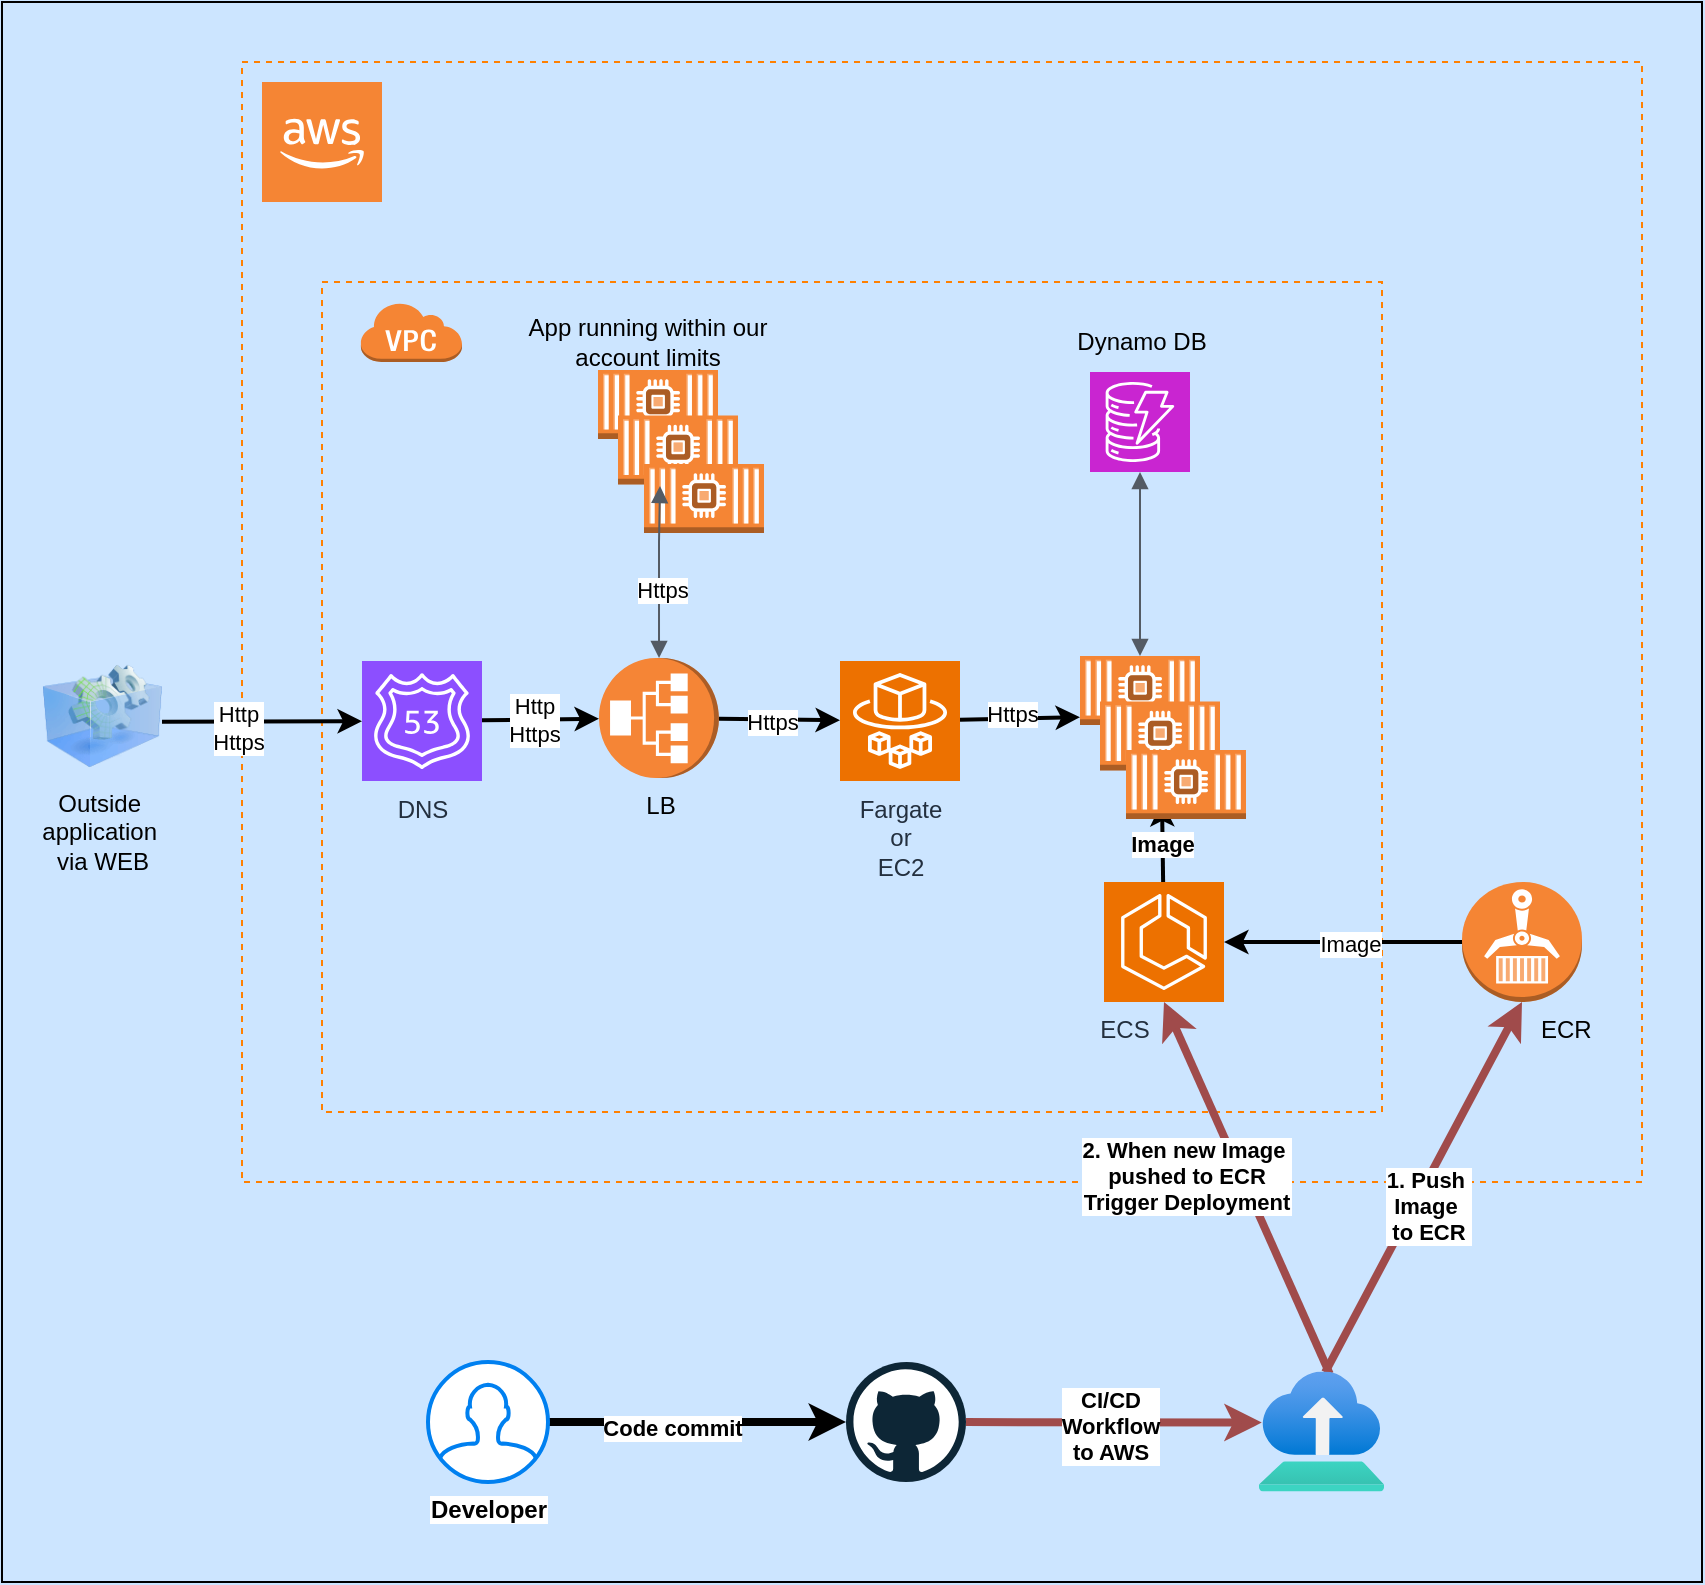 <mxfile>
    <diagram id="xSdYxxqngGiQ2AKgE6oC" name="Page-1">
        <mxGraphModel dx="1839" dy="746" grid="1" gridSize="10" guides="1" tooltips="1" connect="1" arrows="1" fold="1" page="1" pageScale="1" pageWidth="850" pageHeight="1100" background="#CCE5FF" math="0" shadow="0">
            <root>
                <mxCell id="0"/>
                <mxCell id="1" parent="0"/>
                <mxCell id="107" value="" style="rounded=0;whiteSpace=wrap;html=1;fillColor=none;" parent="1" vertex="1">
                    <mxGeometry x="-850" width="850" height="790" as="geometry"/>
                </mxCell>
                <mxCell id="80" value="" style="rounded=0;whiteSpace=wrap;html=1;fillColor=none;dashed=1;strokeColor=#FF8000;" parent="1" vertex="1">
                    <mxGeometry x="-730" y="30" width="700" height="560" as="geometry"/>
                </mxCell>
                <mxCell id="78" value="" style="rounded=0;whiteSpace=wrap;html=1;fillColor=none;dashed=1;strokeColor=#FF8000;" parent="1" vertex="1">
                    <mxGeometry x="-690" y="140" width="530" height="415" as="geometry"/>
                </mxCell>
                <mxCell id="74" value="" style="edgeStyle=none;html=1;strokeWidth=2;" parent="1" target="5" edge="1">
                    <mxGeometry relative="1" as="geometry">
                        <mxPoint x="-770" y="359.906" as="sourcePoint"/>
                    </mxGeometry>
                </mxCell>
                <mxCell id="83" value="Http&lt;div&gt;Https&lt;/div&gt;" style="edgeLabel;html=1;align=center;verticalAlign=middle;resizable=0;points=[];" parent="74" vertex="1" connectable="0">
                    <mxGeometry x="-0.22" y="-3" relative="1" as="geometry">
                        <mxPoint x="-1" as="offset"/>
                    </mxGeometry>
                </mxCell>
                <mxCell id="75" value="" style="edgeStyle=none;html=1;strokeWidth=2;" parent="1" source="5" target="48" edge="1">
                    <mxGeometry relative="1" as="geometry"/>
                </mxCell>
                <mxCell id="84" value="Http&lt;div&gt;Https&lt;/div&gt;" style="edgeLabel;html=1;align=center;verticalAlign=middle;resizable=0;points=[];" parent="75" vertex="1" connectable="0">
                    <mxGeometry x="-0.105" relative="1" as="geometry">
                        <mxPoint as="offset"/>
                    </mxGeometry>
                </mxCell>
                <mxCell id="5" value="DNS" style="sketch=0;points=[[0,0,0],[0.25,0,0],[0.5,0,0],[0.75,0,0],[1,0,0],[0,1,0],[0.25,1,0],[0.5,1,0],[0.75,1,0],[1,1,0],[0,0.25,0],[0,0.5,0],[0,0.75,0],[1,0.25,0],[1,0.5,0],[1,0.75,0]];outlineConnect=0;fontColor=#232F3E;fillColor=#8C4FFF;strokeColor=#ffffff;dashed=0;verticalLabelPosition=bottom;verticalAlign=top;align=center;html=1;fontSize=12;fontStyle=0;aspect=fixed;shape=mxgraph.aws4.resourceIcon;resIcon=mxgraph.aws4.route_53;" parent="1" vertex="1">
                    <mxGeometry x="-670" y="329.5" width="60" height="60" as="geometry"/>
                </mxCell>
                <mxCell id="64" value="" style="edgeStyle=none;html=1;strokeWidth=2;" parent="1" source="7" edge="1">
                    <mxGeometry relative="1" as="geometry">
                        <mxPoint x="-270" y="400" as="targetPoint"/>
                    </mxGeometry>
                </mxCell>
                <mxCell id="65" value="&lt;b&gt;Image&lt;/b&gt;" style="edgeLabel;html=1;align=center;verticalAlign=middle;resizable=0;points=[];" parent="64" vertex="1" connectable="0">
                    <mxGeometry x="-0.044" y="1" relative="1" as="geometry">
                        <mxPoint as="offset"/>
                    </mxGeometry>
                </mxCell>
                <mxCell id="7" value="ECS&amp;nbsp; &amp;nbsp; &amp;nbsp; &amp;nbsp; &amp;nbsp; &amp;nbsp;&amp;nbsp;" style="sketch=0;points=[[0,0,0],[0.25,0,0],[0.5,0,0],[0.75,0,0],[1,0,0],[0,1,0],[0.25,1,0],[0.5,1,0],[0.75,1,0],[1,1,0],[0,0.25,0],[0,0.5,0],[0,0.75,0],[1,0.25,0],[1,0.5,0],[1,0.75,0]];outlineConnect=0;fontColor=#232F3E;fillColor=#ED7100;strokeColor=#ffffff;dashed=0;verticalLabelPosition=bottom;verticalAlign=top;align=center;html=1;fontSize=12;fontStyle=0;aspect=fixed;shape=mxgraph.aws4.resourceIcon;resIcon=mxgraph.aws4.ecs;" parent="1" vertex="1">
                    <mxGeometry x="-299" y="440" width="60" height="60" as="geometry"/>
                </mxCell>
                <mxCell id="6" value="" style="outlineConnect=0;dashed=0;verticalLabelPosition=bottom;verticalAlign=top;align=center;html=1;shape=mxgraph.aws3.virtual_private_cloud;fillColor=#F58534;gradientColor=none;" parent="1" vertex="1">
                    <mxGeometry x="-671" y="150" width="51" height="30" as="geometry"/>
                </mxCell>
                <mxCell id="45" value="60" style="group;movable=1;resizable=1;rotatable=1;deletable=1;editable=1;locked=0;connectable=1;" parent="1" vertex="1" connectable="0">
                    <mxGeometry x="-311" y="327" width="60" height="60" as="geometry"/>
                </mxCell>
                <mxCell id="42" value="" style="outlineConnect=0;dashed=0;verticalLabelPosition=bottom;verticalAlign=top;align=center;html=1;shape=mxgraph.aws3.ec2_compute_container_2;fillColor=#F58534;gradientColor=none;movable=0;resizable=0;rotatable=0;deletable=0;editable=0;locked=1;connectable=0;" parent="45" vertex="1">
                    <mxGeometry width="60" height="34.5" as="geometry"/>
                </mxCell>
                <mxCell id="43" value="" style="outlineConnect=0;dashed=0;verticalLabelPosition=bottom;verticalAlign=top;align=center;html=1;shape=mxgraph.aws3.ec2_compute_container_2;fillColor=#F58534;gradientColor=none;movable=0;resizable=0;rotatable=0;deletable=0;editable=0;locked=1;connectable=0;" parent="45" vertex="1">
                    <mxGeometry x="10" y="22.75" width="60" height="34.5" as="geometry"/>
                </mxCell>
                <mxCell id="44" value="" style="outlineConnect=0;dashed=0;verticalLabelPosition=bottom;verticalAlign=top;align=center;html=1;shape=mxgraph.aws3.ec2_compute_container_2;fillColor=#F58534;gradientColor=none;movable=0;resizable=0;rotatable=0;deletable=0;editable=0;locked=1;connectable=0;" parent="45" vertex="1">
                    <mxGeometry x="23" y="47" width="60" height="34.5" as="geometry"/>
                </mxCell>
                <mxCell id="77" value="" style="edgeStyle=none;html=1;strokeWidth=2;" parent="1" source="47" target="45" edge="1">
                    <mxGeometry relative="1" as="geometry"/>
                </mxCell>
                <mxCell id="86" value="Https" style="edgeLabel;html=1;align=center;verticalAlign=middle;resizable=0;points=[];" parent="77" vertex="1" connectable="0">
                    <mxGeometry x="-0.153" y="3" relative="1" as="geometry">
                        <mxPoint as="offset"/>
                    </mxGeometry>
                </mxCell>
                <mxCell id="47" value="Fargate&lt;div&gt;or&lt;/div&gt;&lt;div&gt;EC2&lt;/div&gt;" style="sketch=0;points=[[0,0,0],[0.25,0,0],[0.5,0,0],[0.75,0,0],[1,0,0],[0,1,0],[0.25,1,0],[0.5,1,0],[0.75,1,0],[1,1,0],[0,0.25,0],[0,0.5,0],[0,0.75,0],[1,0.25,0],[1,0.5,0],[1,0.75,0]];outlineConnect=0;fontColor=#232F3E;fillColor=#ED7100;strokeColor=#ffffff;dashed=0;verticalLabelPosition=bottom;verticalAlign=top;align=center;html=1;fontSize=12;fontStyle=0;aspect=fixed;shape=mxgraph.aws4.resourceIcon;resIcon=mxgraph.aws4.fargate;" parent="1" vertex="1">
                    <mxGeometry x="-431" y="329.5" width="60" height="60" as="geometry"/>
                </mxCell>
                <mxCell id="76" value="" style="edgeStyle=none;html=1;strokeWidth=2;" parent="1" source="48" target="47" edge="1">
                    <mxGeometry relative="1" as="geometry"/>
                </mxCell>
                <mxCell id="85" value="Https" style="edgeLabel;html=1;align=center;verticalAlign=middle;resizable=0;points=[];" parent="76" vertex="1" connectable="0">
                    <mxGeometry x="-0.116" y="-1" relative="1" as="geometry">
                        <mxPoint as="offset"/>
                    </mxGeometry>
                </mxCell>
                <mxCell id="48" value="LB" style="outlineConnect=0;dashed=0;verticalLabelPosition=bottom;verticalAlign=top;align=center;html=1;shape=mxgraph.aws3.application_load_balancer;fillColor=#F58536;gradientColor=none;direction=north;" parent="1" vertex="1">
                    <mxGeometry x="-551.5" y="328" width="60" height="60" as="geometry"/>
                </mxCell>
                <mxCell id="66" value="" style="edgeStyle=none;html=1;strokeWidth=2;" parent="1" source="49" target="7" edge="1">
                    <mxGeometry relative="1" as="geometry"/>
                </mxCell>
                <mxCell id="67" value="Image" style="edgeLabel;html=1;align=center;verticalAlign=middle;resizable=0;points=[];" parent="66" vertex="1" connectable="0">
                    <mxGeometry x="-0.058" y="1" relative="1" as="geometry">
                        <mxPoint as="offset"/>
                    </mxGeometry>
                </mxCell>
                <mxCell id="49" value="&amp;nbsp; &amp;nbsp; &amp;nbsp; &amp;nbsp; &amp;nbsp; &amp;nbsp; &amp;nbsp;ECR" style="outlineConnect=0;dashed=0;verticalLabelPosition=bottom;verticalAlign=top;align=center;html=1;shape=mxgraph.aws3.ecr;fillColor=#F58534;gradientColor=none;" parent="1" vertex="1">
                    <mxGeometry x="-120" y="440" width="60" height="60" as="geometry"/>
                </mxCell>
                <mxCell id="54" value="" style="edgeStyle=none;html=1;strokeWidth=4;entryX=0.5;entryY=1;entryDx=0;entryDy=0;entryPerimeter=0;strokeColor=light-dark(#a04b4b, #ededed);exitX=0.529;exitY=0.008;exitDx=0;exitDy=0;exitPerimeter=0;" parent="1" source="87" target="49" edge="1">
                    <mxGeometry relative="1" as="geometry">
                        <mxPoint x="-193" y="680" as="sourcePoint"/>
                    </mxGeometry>
                </mxCell>
                <mxCell id="90" value="&lt;b&gt;1. Push&amp;nbsp;&lt;/b&gt;&lt;div&gt;&lt;b&gt;Image&amp;nbsp;&lt;/b&gt;&lt;div&gt;&lt;b&gt;to ECR&lt;/b&gt;&lt;/div&gt;&lt;/div&gt;" style="edgeLabel;html=1;align=center;verticalAlign=middle;resizable=0;points=[];" parent="54" vertex="1" connectable="0">
                    <mxGeometry x="-0.096" relative="1" as="geometry">
                        <mxPoint x="7" as="offset"/>
                    </mxGeometry>
                </mxCell>
                <mxCell id="56" style="edgeStyle=none;html=1;exitX=0.566;exitY=0.02;exitDx=0;exitDy=0;exitPerimeter=0;strokeWidth=4;entryX=0.5;entryY=1;entryDx=0;entryDy=0;entryPerimeter=0;strokeColor=light-dark(#a04b4b, #ededed);" parent="1" source="87" target="7" edge="1">
                    <mxGeometry relative="1" as="geometry">
                        <mxPoint x="-161" y="630" as="sourcePoint"/>
                    </mxGeometry>
                </mxCell>
                <mxCell id="60" value="&lt;b&gt;2. When new Image&amp;nbsp;&lt;/b&gt;&lt;div&gt;&lt;b&gt;pushed to ECR&lt;/b&gt;&lt;/div&gt;&lt;div&gt;&lt;b&gt;Trigger Deployment&lt;/b&gt;&lt;/div&gt;" style="edgeLabel;html=1;align=center;verticalAlign=middle;resizable=0;points=[];" parent="56" vertex="1" connectable="0">
                    <mxGeometry x="0.14" y="2" relative="1" as="geometry">
                        <mxPoint x="-23" y="6" as="offset"/>
                    </mxGeometry>
                </mxCell>
                <mxCell id="50" value="" style="dashed=0;outlineConnect=0;html=1;align=center;labelPosition=center;verticalLabelPosition=bottom;verticalAlign=top;shape=mxgraph.weblogos.github" parent="1" vertex="1">
                    <mxGeometry x="-428" y="680" width="60" height="60" as="geometry"/>
                </mxCell>
                <mxCell id="72" value="" style="edgeStyle=none;html=1;strokeWidth=4;fontStyle=0" parent="1" source="51" target="50" edge="1">
                    <mxGeometry relative="1" as="geometry"/>
                </mxCell>
                <mxCell id="73" value="&lt;b&gt;Code commit&lt;/b&gt;" style="edgeLabel;html=1;align=center;verticalAlign=middle;resizable=0;points=[];" parent="72" vertex="1" connectable="0">
                    <mxGeometry x="-0.166" y="-3" relative="1" as="geometry">
                        <mxPoint as="offset"/>
                    </mxGeometry>
                </mxCell>
                <mxCell id="51" value="&lt;b style=&quot;background-color: light-dark(#ffffff, var(--ge-dark-color, #121212));&quot;&gt;Developer&lt;/b&gt;" style="html=1;verticalLabelPosition=bottom;align=center;labelBackgroundColor=#ffffff;verticalAlign=top;strokeWidth=2;strokeColor=#0080F0;shadow=0;dashed=0;shape=mxgraph.ios7.icons.user;" parent="1" vertex="1">
                    <mxGeometry x="-637" y="680" width="60" height="60" as="geometry"/>
                </mxCell>
                <mxCell id="79" value="" style="outlineConnect=0;dashed=0;verticalLabelPosition=bottom;verticalAlign=top;align=center;html=1;shape=mxgraph.aws3.cloud_2;fillColor=#F58534;gradientColor=none;" parent="1" vertex="1">
                    <mxGeometry x="-720" y="40" width="60" height="60" as="geometry"/>
                </mxCell>
                <mxCell id="87" value="" style="image;aspect=fixed;html=1;points=[];align=center;fontSize=12;image=img/lib/azure2/other/Azure_Deployment_Environments.svg;" parent="1" vertex="1">
                    <mxGeometry x="-221.5" y="684.72" width="62.5" height="60" as="geometry"/>
                </mxCell>
                <mxCell id="88" style="edgeStyle=none;html=1;entryX=0.022;entryY=0.426;entryDx=0;entryDy=0;entryPerimeter=0;strokeWidth=4;strokeColor=light-dark(#a04b4b, #ededed);" parent="1" source="50" target="87" edge="1">
                    <mxGeometry relative="1" as="geometry"/>
                </mxCell>
                <mxCell id="89" value="&lt;b&gt;CI/CD&lt;/b&gt;&lt;div&gt;&lt;b&gt;Workflow&lt;/b&gt;&lt;/div&gt;&lt;div&gt;&lt;b&gt;to AWS&lt;/b&gt;&lt;/div&gt;" style="edgeLabel;html=1;align=center;verticalAlign=middle;resizable=0;points=[];" parent="88" vertex="1" connectable="0">
                    <mxGeometry x="-0.025" y="-2" relative="1" as="geometry">
                        <mxPoint as="offset"/>
                    </mxGeometry>
                </mxCell>
                <mxCell id="98" value="" style="sketch=0;points=[[0,0,0],[0.25,0,0],[0.5,0,0],[0.75,0,0],[1,0,0],[0,1,0],[0.25,1,0],[0.5,1,0],[0.75,1,0],[1,1,0],[0,0.25,0],[0,0.5,0],[0,0.75,0],[1,0.25,0],[1,0.5,0],[1,0.75,0]];outlineConnect=0;fontColor=#232F3E;fillColor=#C925D1;strokeColor=#ffffff;dashed=0;verticalLabelPosition=bottom;verticalAlign=top;align=center;html=1;fontSize=12;fontStyle=0;aspect=fixed;shape=mxgraph.aws4.resourceIcon;resIcon=mxgraph.aws4.dynamodb;" parent="1" vertex="1">
                    <mxGeometry x="-306" y="185" width="50" height="50" as="geometry"/>
                </mxCell>
                <mxCell id="106" value="Dynamo DB" style="text;html=1;align=center;verticalAlign=middle;whiteSpace=wrap;rounded=0;" parent="1" vertex="1">
                    <mxGeometry x="-320" y="155" width="80" height="30" as="geometry"/>
                </mxCell>
                <mxCell id="108" value="" style="edgeStyle=orthogonalEdgeStyle;html=1;endArrow=block;elbow=vertical;startArrow=block;startFill=1;endFill=1;strokeColor=#545B64;rounded=0;exitX=0.5;exitY=0;exitDx=0;exitDy=0;" edge="1" parent="1" source="45" target="98">
                    <mxGeometry width="100" relative="1" as="geometry">
                        <mxPoint x="-340" y="270" as="sourcePoint"/>
                        <mxPoint x="-240" y="270" as="targetPoint"/>
                    </mxGeometry>
                </mxCell>
                <mxCell id="111" value="60" style="group;movable=1;resizable=1;rotatable=1;deletable=1;editable=1;locked=0;connectable=1;" vertex="1" connectable="0" parent="1">
                    <mxGeometry x="-552" y="184" width="60" height="60" as="geometry"/>
                </mxCell>
                <mxCell id="112" value="" style="outlineConnect=0;dashed=0;verticalLabelPosition=bottom;verticalAlign=top;align=center;html=1;shape=mxgraph.aws3.ec2_compute_container_2;fillColor=#F58534;gradientColor=none;movable=0;resizable=0;rotatable=0;deletable=0;editable=0;locked=1;connectable=0;" vertex="1" parent="111">
                    <mxGeometry width="60" height="34.5" as="geometry"/>
                </mxCell>
                <mxCell id="113" value="" style="outlineConnect=0;dashed=0;verticalLabelPosition=bottom;verticalAlign=top;align=center;html=1;shape=mxgraph.aws3.ec2_compute_container_2;fillColor=#F58534;gradientColor=none;movable=0;resizable=0;rotatable=0;deletable=0;editable=0;locked=1;connectable=0;" vertex="1" parent="111">
                    <mxGeometry x="10" y="22.75" width="60" height="34.5" as="geometry"/>
                </mxCell>
                <mxCell id="114" value="" style="outlineConnect=0;dashed=0;verticalLabelPosition=bottom;verticalAlign=top;align=center;html=1;shape=mxgraph.aws3.ec2_compute_container_2;fillColor=#F58534;gradientColor=none;movable=0;resizable=0;rotatable=0;deletable=0;editable=0;locked=1;connectable=0;" vertex="1" parent="111">
                    <mxGeometry x="23" y="47" width="60" height="34.5" as="geometry"/>
                </mxCell>
                <mxCell id="115" value="App running within our account limits" style="text;html=1;align=center;verticalAlign=middle;whiteSpace=wrap;rounded=0;" vertex="1" parent="1">
                    <mxGeometry x="-597" y="155" width="140" height="30" as="geometry"/>
                </mxCell>
                <mxCell id="116" value="&lt;span style=&quot;&quot;&gt;Outside&amp;nbsp;&lt;/span&gt;&lt;div&gt;&lt;span style=&quot;&quot;&gt;application&amp;nbsp;&lt;/span&gt;&lt;/div&gt;&lt;div&gt;&lt;span style=&quot;&quot;&gt;via WEB&lt;/span&gt;&lt;/div&gt;" style="image;html=1;image=img/lib/clip_art/computers/Virtual_Application_128x128.png;labelBackgroundColor=none;" vertex="1" parent="1">
                    <mxGeometry x="-830" y="327" width="60" height="60" as="geometry"/>
                </mxCell>
                <mxCell id="117" value="" style="edgeStyle=orthogonalEdgeStyle;html=1;endArrow=block;elbow=vertical;startArrow=block;startFill=1;endFill=1;strokeColor=#545B64;rounded=0;" edge="1" parent="1">
                    <mxGeometry width="100" relative="1" as="geometry">
                        <mxPoint x="-521.48" y="328" as="sourcePoint"/>
                        <mxPoint x="-521" y="242" as="targetPoint"/>
                        <Array as="points">
                            <mxPoint x="-521" y="270"/>
                            <mxPoint x="-521" y="270"/>
                        </Array>
                    </mxGeometry>
                </mxCell>
                <mxCell id="118" value="Https" style="edgeLabel;html=1;align=center;verticalAlign=middle;resizable=0;points=[];" vertex="1" connectable="0" parent="117">
                    <mxGeometry x="-0.209" y="-1" relative="1" as="geometry">
                        <mxPoint as="offset"/>
                    </mxGeometry>
                </mxCell>
            </root>
        </mxGraphModel>
    </diagram>
</mxfile>